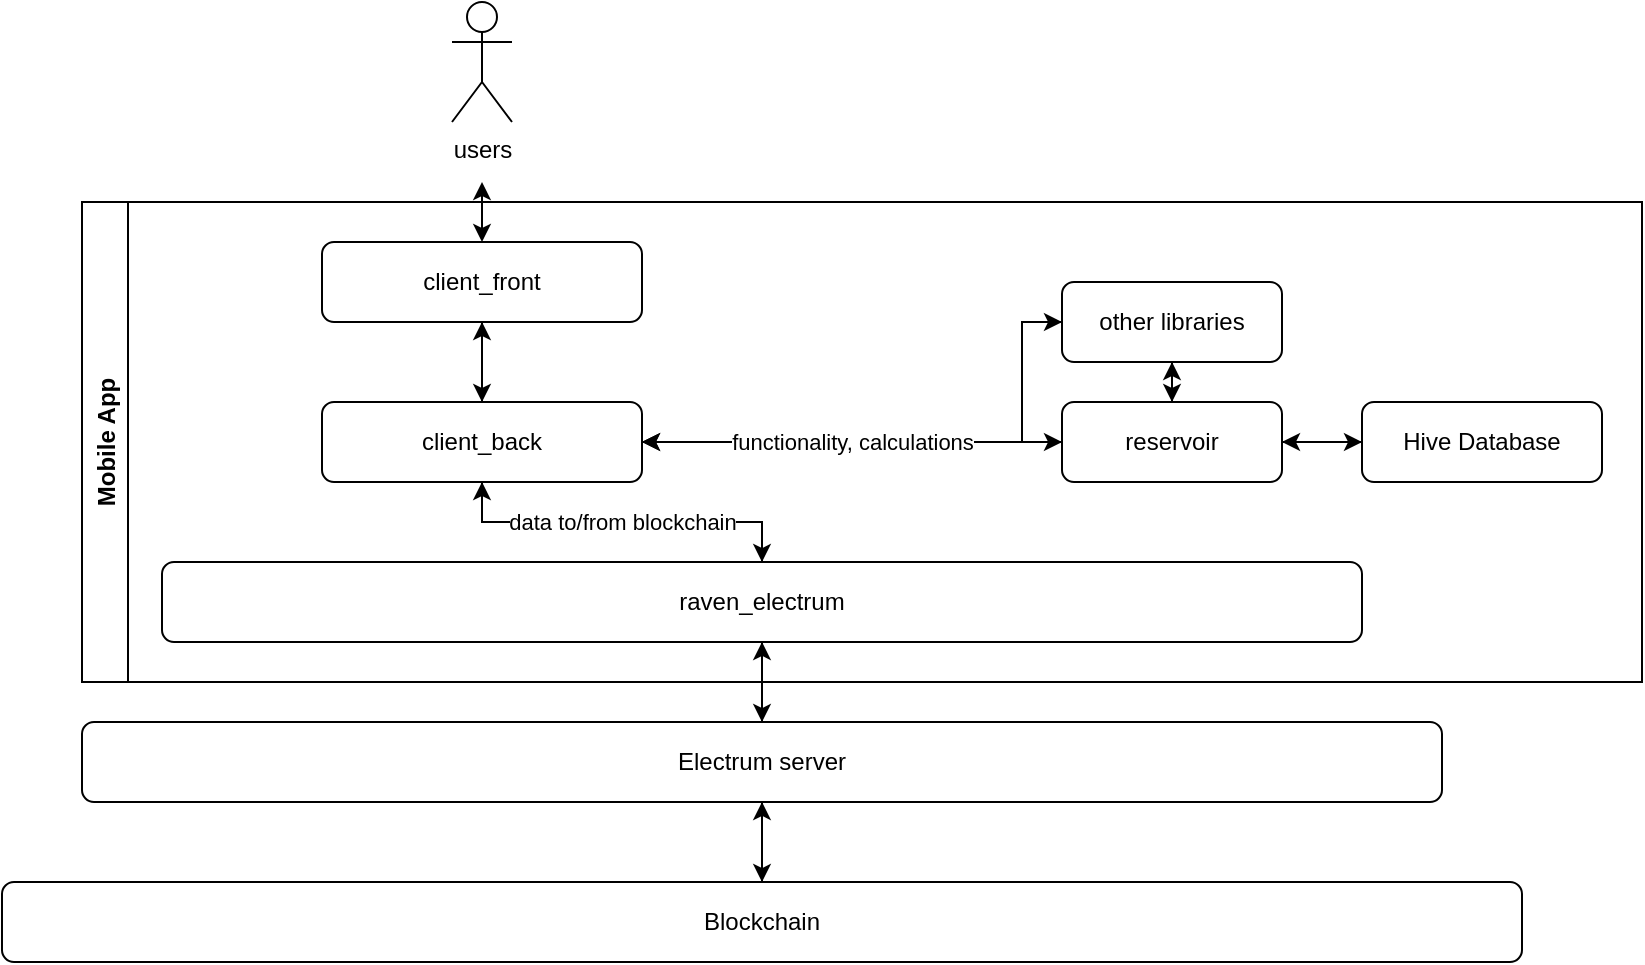 <mxfile>
    <diagram id="gMSFC5Tya53oZBaIXOkQ" name="Page-1">
        <mxGraphModel dx="1024" dy="352" grid="1" gridSize="10" guides="1" tooltips="1" connect="1" arrows="1" fold="1" page="1" pageScale="1" pageWidth="850" pageHeight="1100" math="0" shadow="0">
            <root>
                <mxCell id="0"/>
                <mxCell id="1" parent="0"/>
                <mxCell id="21" style="edgeStyle=orthogonalEdgeStyle;rounded=0;orthogonalLoop=1;jettySize=auto;html=1;entryX=1;entryY=0.5;entryDx=0;entryDy=0;" parent="1" source="17" target="9" edge="1">
                    <mxGeometry relative="1" as="geometry">
                        <Array as="points">
                            <mxPoint x="550" y="240"/>
                            <mxPoint x="550" y="300"/>
                        </Array>
                    </mxGeometry>
                </mxCell>
                <mxCell id="8" style="edgeStyle=orthogonalEdgeStyle;rounded=0;orthogonalLoop=1;jettySize=auto;html=1;" parent="1" source="2" edge="1">
                    <mxGeometry relative="1" as="geometry">
                        <mxPoint x="420" y="480" as="targetPoint"/>
                    </mxGeometry>
                </mxCell>
                <mxCell id="2" value="Blockchain" style="rounded=1;whiteSpace=wrap;html=1;" parent="1" vertex="1">
                    <mxGeometry x="40" y="520" width="760" height="40" as="geometry"/>
                </mxCell>
                <mxCell id="5" style="edgeStyle=orthogonalEdgeStyle;rounded=0;orthogonalLoop=1;jettySize=auto;html=1;entryX=0.5;entryY=1;entryDx=0;entryDy=0;" parent="1" source="3" target="4" edge="1">
                    <mxGeometry relative="1" as="geometry"/>
                </mxCell>
                <mxCell id="7" style="edgeStyle=orthogonalEdgeStyle;rounded=0;orthogonalLoop=1;jettySize=auto;html=1;" parent="1" source="3" target="2" edge="1">
                    <mxGeometry relative="1" as="geometry"/>
                </mxCell>
                <mxCell id="3" value="Electrum server" style="rounded=1;whiteSpace=wrap;html=1;" parent="1" vertex="1">
                    <mxGeometry x="80" y="440" width="680" height="40" as="geometry"/>
                </mxCell>
                <mxCell id="6" style="edgeStyle=orthogonalEdgeStyle;rounded=0;orthogonalLoop=1;jettySize=auto;html=1;" parent="1" source="4" target="3" edge="1">
                    <mxGeometry relative="1" as="geometry"/>
                </mxCell>
                <mxCell id="14" style="edgeStyle=orthogonalEdgeStyle;rounded=0;orthogonalLoop=1;jettySize=auto;html=1;" parent="1" source="4" target="9" edge="1">
                    <mxGeometry relative="1" as="geometry"/>
                </mxCell>
                <mxCell id="4" value="raven_electrum" style="rounded=1;whiteSpace=wrap;html=1;" parent="1" vertex="1">
                    <mxGeometry x="120" y="360" width="600" height="40" as="geometry"/>
                </mxCell>
                <mxCell id="11" style="edgeStyle=orthogonalEdgeStyle;rounded=0;orthogonalLoop=1;jettySize=auto;html=1;entryX=0;entryY=0.5;entryDx=0;entryDy=0;" parent="1" source="9" target="10" edge="1">
                    <mxGeometry relative="1" as="geometry"/>
                </mxCell>
                <mxCell id="13" value="data to/from blockchain" style="edgeStyle=orthogonalEdgeStyle;rounded=0;orthogonalLoop=1;jettySize=auto;html=1;entryX=0.5;entryY=0;entryDx=0;entryDy=0;" parent="1" source="9" target="4" edge="1">
                    <mxGeometry relative="1" as="geometry"/>
                </mxCell>
                <mxCell id="18" style="edgeStyle=orthogonalEdgeStyle;rounded=0;orthogonalLoop=1;jettySize=auto;html=1;entryX=0;entryY=0.5;entryDx=0;entryDy=0;" parent="1" source="9" target="17" edge="1">
                    <mxGeometry relative="1" as="geometry">
                        <Array as="points">
                            <mxPoint x="550" y="300"/>
                            <mxPoint x="550" y="240"/>
                        </Array>
                    </mxGeometry>
                </mxCell>
                <mxCell id="25" style="edgeStyle=orthogonalEdgeStyle;rounded=0;orthogonalLoop=1;jettySize=auto;html=1;entryX=0.5;entryY=1;entryDx=0;entryDy=0;" parent="1" source="9" target="16" edge="1">
                    <mxGeometry relative="1" as="geometry"/>
                </mxCell>
                <mxCell id="9" value="client_back" style="rounded=1;whiteSpace=wrap;html=1;" parent="1" vertex="1">
                    <mxGeometry x="200" y="280" width="160" height="40" as="geometry"/>
                </mxCell>
                <mxCell id="12" value="functionality, calculations" style="edgeStyle=orthogonalEdgeStyle;rounded=0;orthogonalLoop=1;jettySize=auto;html=1;" parent="1" source="10" target="9" edge="1">
                    <mxGeometry relative="1" as="geometry"/>
                </mxCell>
                <mxCell id="22" style="edgeStyle=orthogonalEdgeStyle;rounded=0;orthogonalLoop=1;jettySize=auto;html=1;entryX=0.5;entryY=1;entryDx=0;entryDy=0;" parent="1" source="10" target="17" edge="1">
                    <mxGeometry relative="1" as="geometry"/>
                </mxCell>
                <mxCell id="39" style="edgeStyle=none;html=1;" edge="1" parent="1" source="10" target="40">
                    <mxGeometry relative="1" as="geometry">
                        <mxPoint x="750" y="300" as="targetPoint"/>
                    </mxGeometry>
                </mxCell>
                <mxCell id="10" value="reservoir" style="rounded=1;whiteSpace=wrap;html=1;" parent="1" vertex="1">
                    <mxGeometry x="570" y="280" width="110" height="40" as="geometry"/>
                </mxCell>
                <mxCell id="24" style="edgeStyle=orthogonalEdgeStyle;rounded=0;orthogonalLoop=1;jettySize=auto;html=1;entryX=0.5;entryY=0;entryDx=0;entryDy=0;" parent="1" source="16" target="9" edge="1">
                    <mxGeometry relative="1" as="geometry"/>
                </mxCell>
                <mxCell id="16" value="client_front" style="rounded=1;whiteSpace=wrap;html=1;" parent="1" vertex="1">
                    <mxGeometry x="200" y="200" width="160" height="40" as="geometry"/>
                </mxCell>
                <mxCell id="23" style="edgeStyle=orthogonalEdgeStyle;rounded=0;orthogonalLoop=1;jettySize=auto;html=1;" parent="1" source="17" target="10" edge="1">
                    <mxGeometry relative="1" as="geometry"/>
                </mxCell>
                <mxCell id="17" value="other libraries" style="rounded=1;whiteSpace=wrap;html=1;" parent="1" vertex="1">
                    <mxGeometry x="570" y="220" width="110" height="40" as="geometry"/>
                </mxCell>
                <mxCell id="27" value="users" style="shape=umlActor;verticalLabelPosition=bottom;verticalAlign=top;html=1;outlineConnect=0;" parent="1" vertex="1">
                    <mxGeometry x="265" y="80" width="30" height="60" as="geometry"/>
                </mxCell>
                <mxCell id="38" value="" style="endArrow=classic;startArrow=classic;html=1;exitX=0.5;exitY=0;exitDx=0;exitDy=0;" parent="1" source="16" edge="1">
                    <mxGeometry width="50" height="50" relative="1" as="geometry">
                        <mxPoint x="400" y="90" as="sourcePoint"/>
                        <mxPoint x="280" y="170" as="targetPoint"/>
                    </mxGeometry>
                </mxCell>
                <mxCell id="41" style="edgeStyle=none;html=1;" edge="1" parent="1" source="40" target="10">
                    <mxGeometry relative="1" as="geometry"/>
                </mxCell>
                <mxCell id="40" value="Hive Database" style="rounded=1;whiteSpace=wrap;html=1;" vertex="1" parent="1">
                    <mxGeometry x="720" y="280" width="120" height="40" as="geometry"/>
                </mxCell>
                <mxCell id="42" value="Mobile App" style="swimlane;horizontal=0;" vertex="1" parent="1">
                    <mxGeometry x="80" y="180" width="780" height="240" as="geometry"/>
                </mxCell>
            </root>
        </mxGraphModel>
    </diagram>
</mxfile>